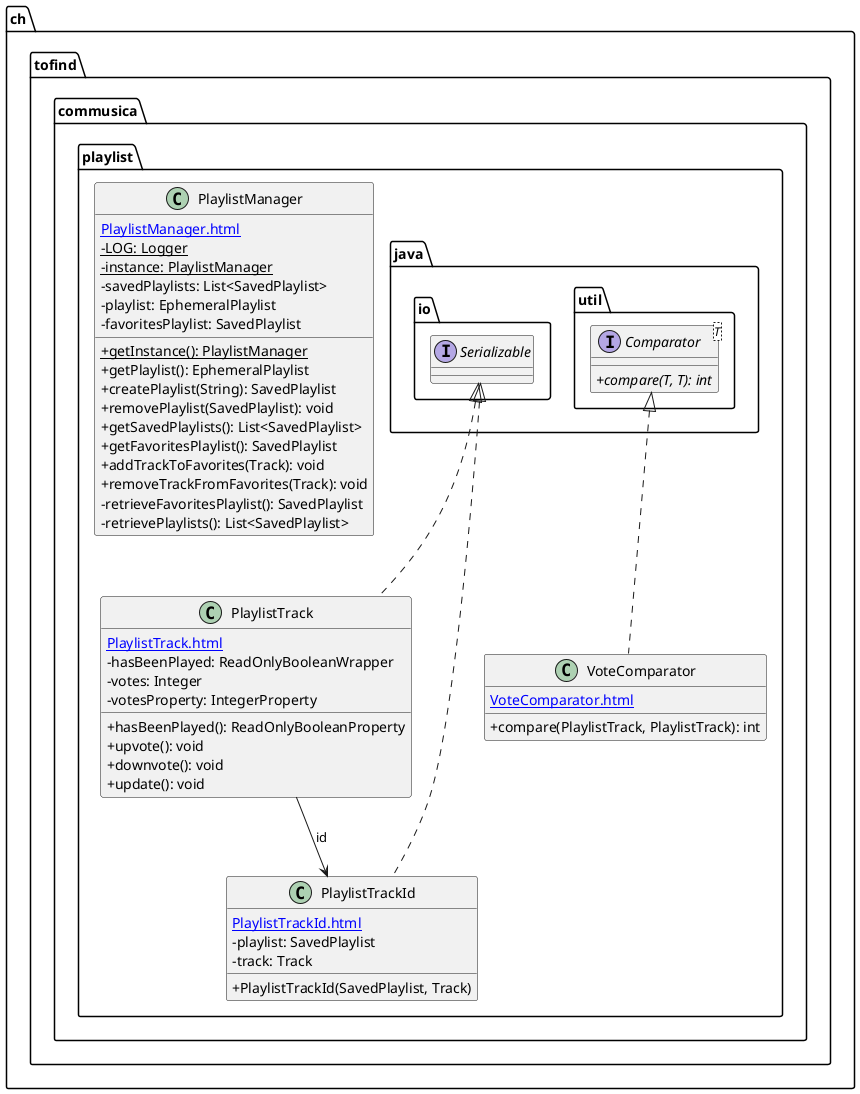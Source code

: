 @startuml

    skinparam classAttributeIconSize 0

    namespace ch.tofind.commusica.playlist {

        class PlaylistTrack {
            [[PlaylistTrack.html]]
            -hasBeenPlayed: ReadOnlyBooleanWrapper
            -votes: Integer
            -votesProperty: IntegerProperty
            +hasBeenPlayed(): ReadOnlyBooleanProperty
            +upvote(): void
            +downvote(): void
            +update(): void
        }

        class PlaylistManager {
            [[PlaylistManager.html]]
            {static} -LOG: Logger
            {static} -instance: PlaylistManager
            -savedPlaylists: List<SavedPlaylist>
            -playlist: EphemeralPlaylist
            -favoritesPlaylist: SavedPlaylist
            {static} +getInstance(): PlaylistManager
            +getPlaylist(): EphemeralPlaylist
            +createPlaylist(String): SavedPlaylist
            +removePlaylist(SavedPlaylist): void
            +getSavedPlaylists(): List<SavedPlaylist>
            +getFavoritesPlaylist(): SavedPlaylist
            +addTrackToFavorites(Track): void
            +removeTrackFromFavorites(Track): void
            -retrieveFavoritesPlaylist(): SavedPlaylist
            -retrievePlaylists(): List<SavedPlaylist>
        }

        class VoteComparator {
            [[VoteComparator.html]]
            +compare(PlaylistTrack, PlaylistTrack): int
        }

        class PlaylistTrackId {
            [[PlaylistTrackId.html]]
            -playlist: SavedPlaylist
            -track: Track
            +PlaylistTrackId(SavedPlaylist, Track)
        }

        interface java.io.Serializable
        java.io.Serializable <|.. PlaylistTrack

        interface java.util.Comparator<T> {
            {abstract} +compare(T, T): int
        }
        java.util.Comparator <|.. VoteComparator

        java.io.Serializable <|.. PlaylistTrackId

        PlaylistTrack --> PlaylistTrackId: id

    }

@enduml
